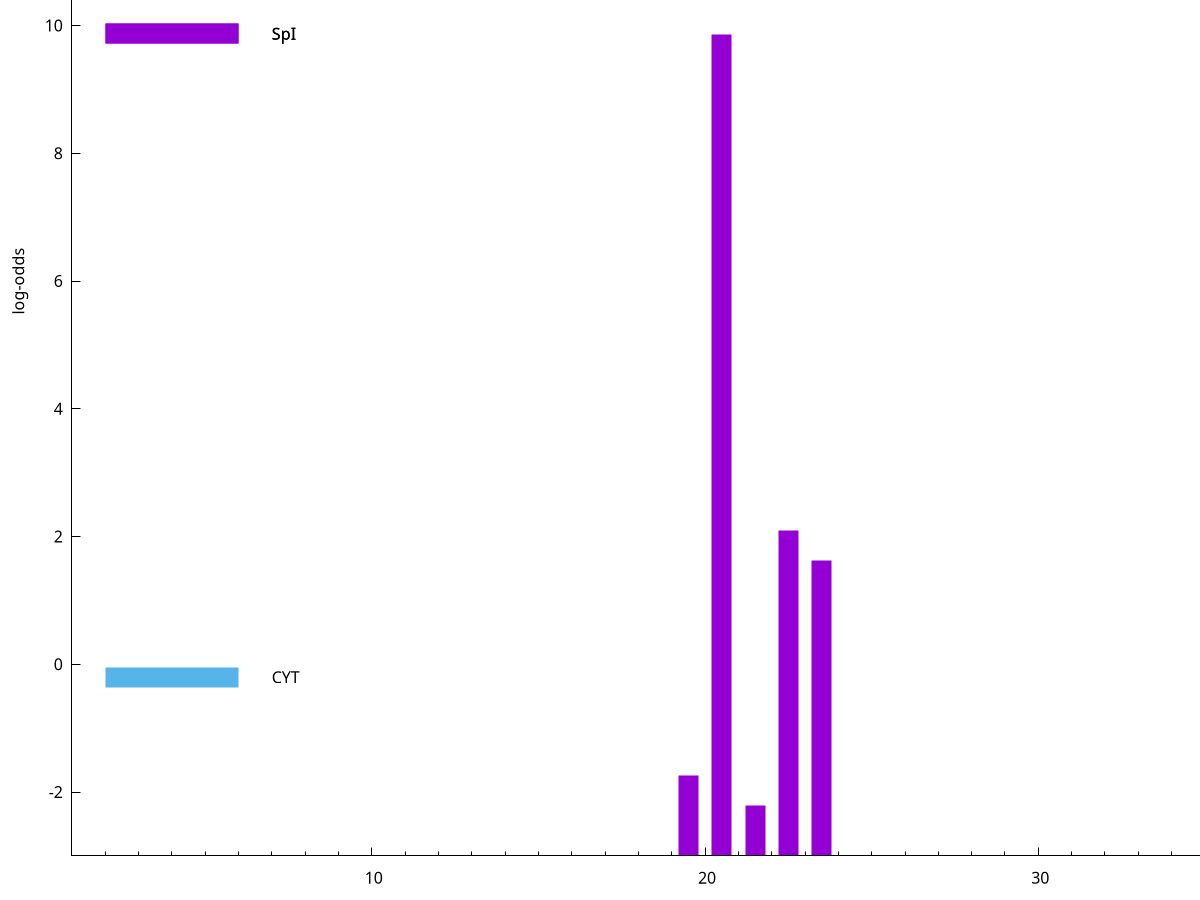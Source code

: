 set title "LipoP predictions for SRR4065668.gff"
set size 2., 1.4
set xrange [1:70] 
set mxtics 10
set yrange [-3:15]
set y2range [0:18]
set ylabel "log-odds"
set term postscript eps color solid "Helvetica" 30
set output "SRR4065668.gff3.eps"
set arrow from 2,9.87378 to 6,9.87378 nohead lt 1 lw 20
set label "SpI" at 7,9.87378
set arrow from 2,-0.200913 to 6,-0.200913 nohead lt 3 lw 20
set label "CYT" at 7,-0.200913
set arrow from 2,9.87378 to 6,9.87378 nohead lt 1 lw 20
set label "SpI" at 7,9.87378
# NOTE: The scores below are the log-odds scores with the threshold
# NOTE: subtracted (a hack to make gnuplot make the histogram all
# NOTE: look nice).
plot "-" axes x1y2 title "" with impulses lt 1 lw 20
20.500000 12.861410
22.500000 5.089490
23.500000 4.624440
19.500000 1.266100
21.500000 0.786890
e
exit
